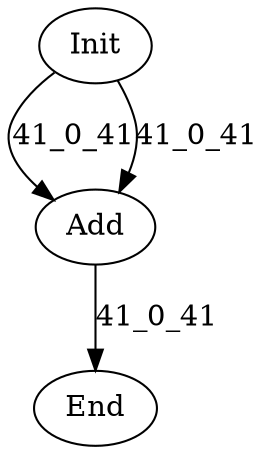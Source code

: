 digraph G {
Init[label="Init"];
End[label="End"];
Add[label="Add"];
//Add2[label="Add"];
Init -> Add[label="41_0_41"];
Init -> Add[label="41_0_41"];
//Init -> Add2[label="41_0_41"];
//Init -> Add2[label="41_0_41"];
Add -> End[label="41_0_41"];
//Add2 -> End[label="41_0_41"];
}